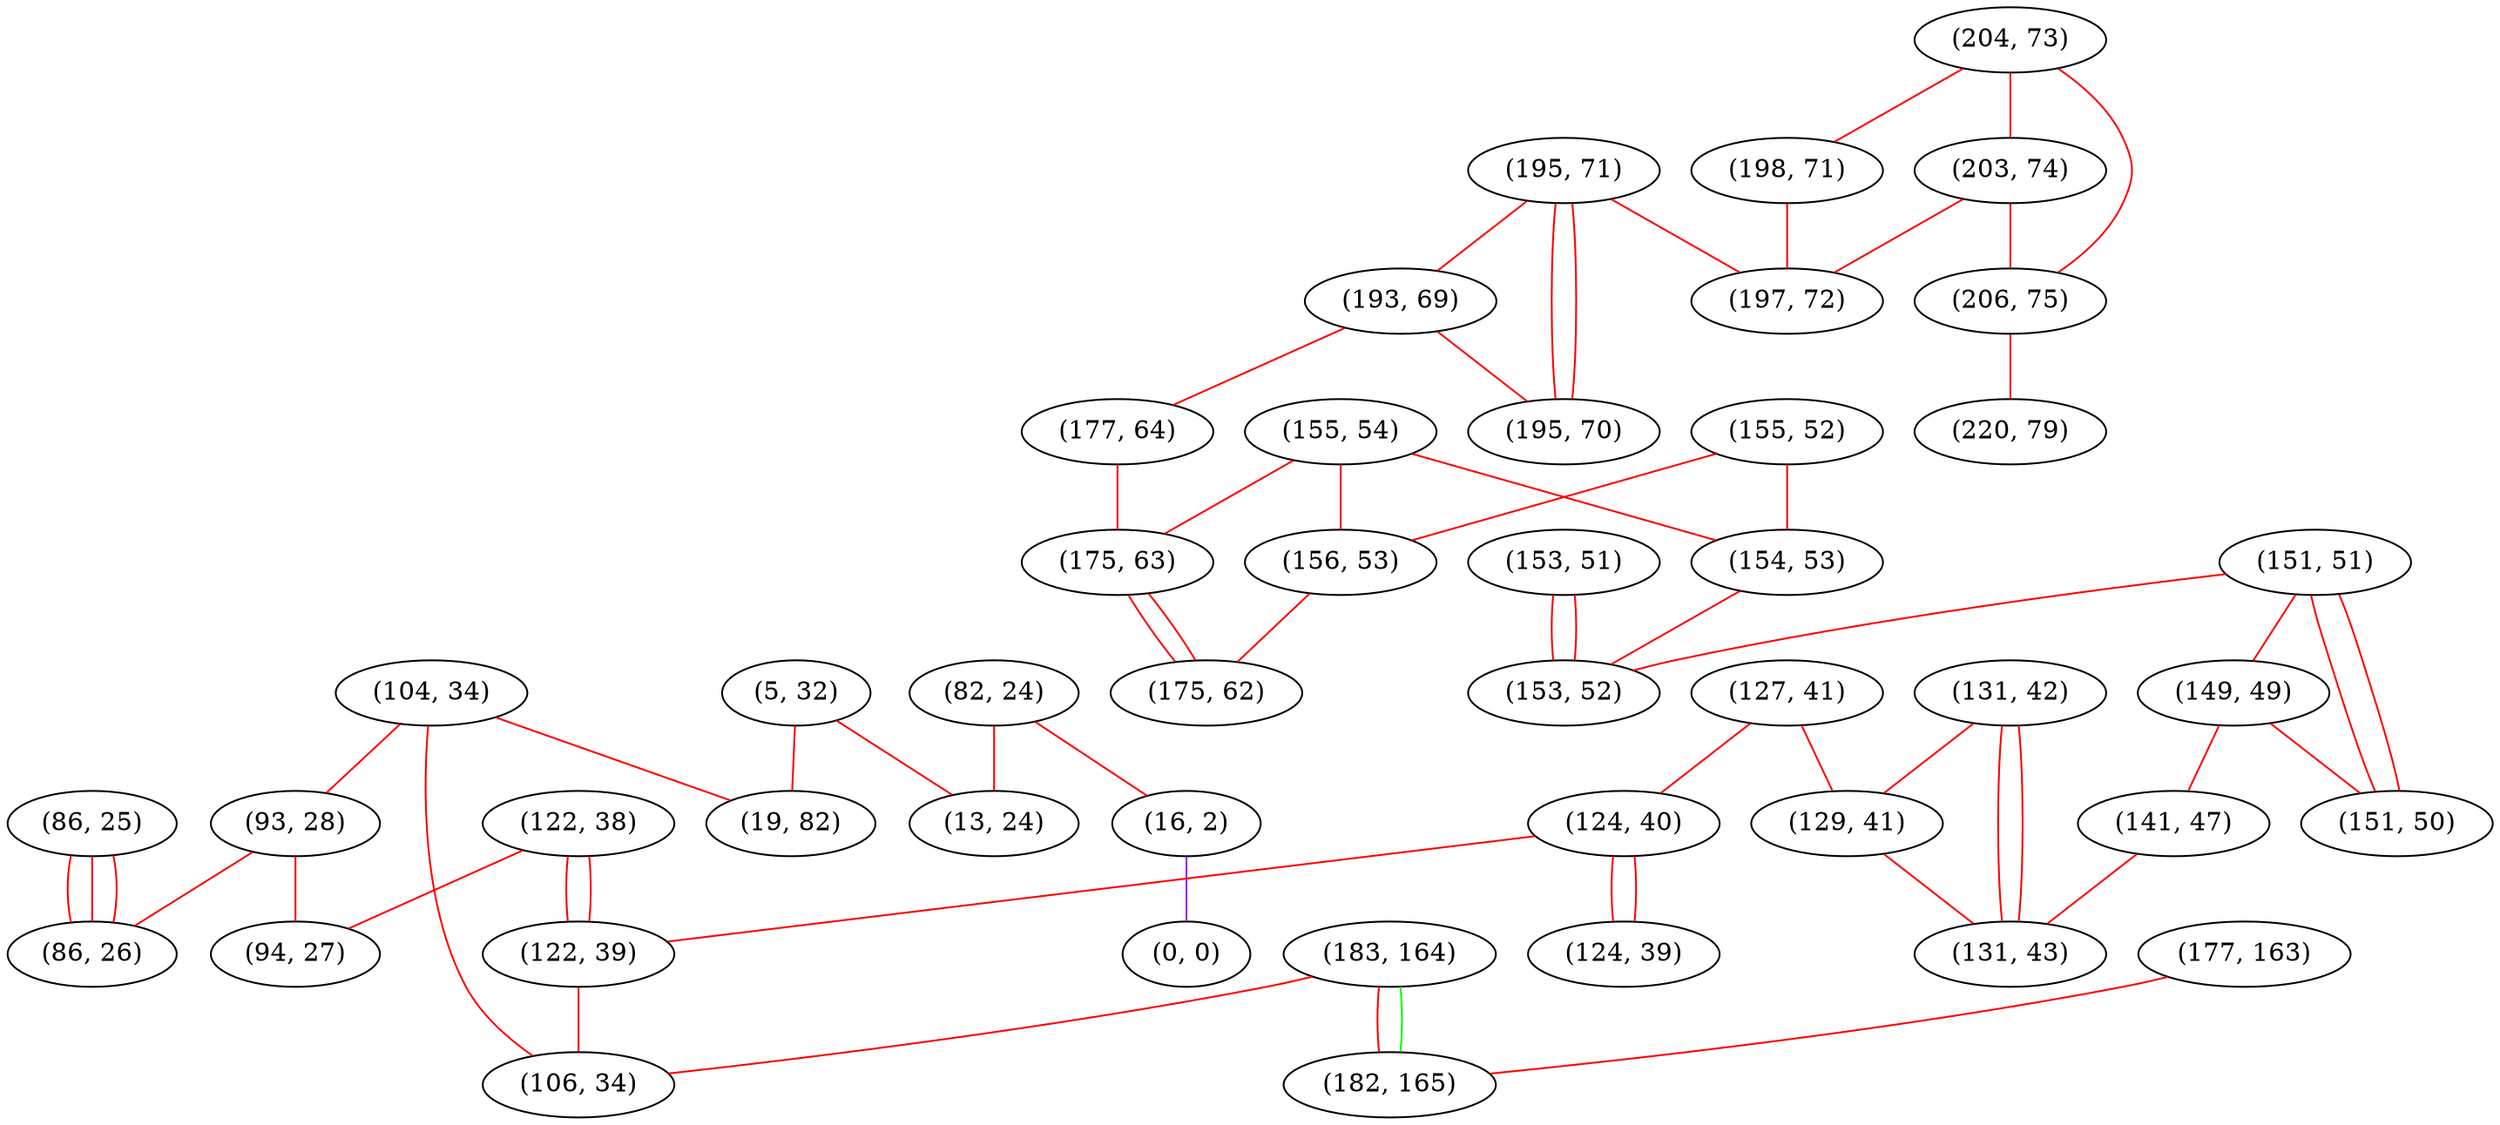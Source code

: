 graph "" {
"(183, 164)";
"(151, 51)";
"(155, 52)";
"(104, 34)";
"(127, 41)";
"(82, 24)";
"(131, 42)";
"(153, 51)";
"(16, 2)";
"(124, 40)";
"(5, 32)";
"(195, 71)";
"(149, 49)";
"(122, 38)";
"(204, 73)";
"(151, 50)";
"(86, 25)";
"(198, 71)";
"(203, 74)";
"(193, 69)";
"(129, 41)";
"(195, 70)";
"(122, 39)";
"(155, 54)";
"(106, 34)";
"(206, 75)";
"(93, 28)";
"(0, 0)";
"(13, 24)";
"(177, 64)";
"(86, 26)";
"(154, 53)";
"(197, 72)";
"(175, 63)";
"(156, 53)";
"(177, 163)";
"(153, 52)";
"(124, 39)";
"(94, 27)";
"(19, 82)";
"(175, 62)";
"(141, 47)";
"(131, 43)";
"(182, 165)";
"(220, 79)";
"(183, 164)" -- "(182, 165)"  [color=red, key=0, weight=1];
"(183, 164)" -- "(182, 165)"  [color=green, key=1, weight=2];
"(183, 164)" -- "(106, 34)"  [color=red, key=0, weight=1];
"(151, 51)" -- "(149, 49)"  [color=red, key=0, weight=1];
"(151, 51)" -- "(151, 50)"  [color=red, key=0, weight=1];
"(151, 51)" -- "(151, 50)"  [color=red, key=1, weight=1];
"(151, 51)" -- "(153, 52)"  [color=red, key=0, weight=1];
"(155, 52)" -- "(156, 53)"  [color=red, key=0, weight=1];
"(155, 52)" -- "(154, 53)"  [color=red, key=0, weight=1];
"(104, 34)" -- "(19, 82)"  [color=red, key=0, weight=1];
"(104, 34)" -- "(93, 28)"  [color=red, key=0, weight=1];
"(104, 34)" -- "(106, 34)"  [color=red, key=0, weight=1];
"(127, 41)" -- "(129, 41)"  [color=red, key=0, weight=1];
"(127, 41)" -- "(124, 40)"  [color=red, key=0, weight=1];
"(82, 24)" -- "(16, 2)"  [color=red, key=0, weight=1];
"(82, 24)" -- "(13, 24)"  [color=red, key=0, weight=1];
"(131, 42)" -- "(129, 41)"  [color=red, key=0, weight=1];
"(131, 42)" -- "(131, 43)"  [color=red, key=0, weight=1];
"(131, 42)" -- "(131, 43)"  [color=red, key=1, weight=1];
"(153, 51)" -- "(153, 52)"  [color=red, key=0, weight=1];
"(153, 51)" -- "(153, 52)"  [color=red, key=1, weight=1];
"(16, 2)" -- "(0, 0)"  [color=purple, key=0, weight=4];
"(124, 40)" -- "(122, 39)"  [color=red, key=0, weight=1];
"(124, 40)" -- "(124, 39)"  [color=red, key=0, weight=1];
"(124, 40)" -- "(124, 39)"  [color=red, key=1, weight=1];
"(5, 32)" -- "(19, 82)"  [color=red, key=0, weight=1];
"(5, 32)" -- "(13, 24)"  [color=red, key=0, weight=1];
"(195, 71)" -- "(193, 69)"  [color=red, key=0, weight=1];
"(195, 71)" -- "(195, 70)"  [color=red, key=0, weight=1];
"(195, 71)" -- "(195, 70)"  [color=red, key=1, weight=1];
"(195, 71)" -- "(197, 72)"  [color=red, key=0, weight=1];
"(149, 49)" -- "(141, 47)"  [color=red, key=0, weight=1];
"(149, 49)" -- "(151, 50)"  [color=red, key=0, weight=1];
"(122, 38)" -- "(122, 39)"  [color=red, key=0, weight=1];
"(122, 38)" -- "(122, 39)"  [color=red, key=1, weight=1];
"(122, 38)" -- "(94, 27)"  [color=red, key=0, weight=1];
"(204, 73)" -- "(206, 75)"  [color=red, key=0, weight=1];
"(204, 73)" -- "(203, 74)"  [color=red, key=0, weight=1];
"(204, 73)" -- "(198, 71)"  [color=red, key=0, weight=1];
"(86, 25)" -- "(86, 26)"  [color=red, key=0, weight=1];
"(86, 25)" -- "(86, 26)"  [color=red, key=1, weight=1];
"(86, 25)" -- "(86, 26)"  [color=red, key=2, weight=1];
"(198, 71)" -- "(197, 72)"  [color=red, key=0, weight=1];
"(203, 74)" -- "(206, 75)"  [color=red, key=0, weight=1];
"(203, 74)" -- "(197, 72)"  [color=red, key=0, weight=1];
"(193, 69)" -- "(177, 64)"  [color=red, key=0, weight=1];
"(193, 69)" -- "(195, 70)"  [color=red, key=0, weight=1];
"(129, 41)" -- "(131, 43)"  [color=red, key=0, weight=1];
"(122, 39)" -- "(106, 34)"  [color=red, key=0, weight=1];
"(155, 54)" -- "(156, 53)"  [color=red, key=0, weight=1];
"(155, 54)" -- "(154, 53)"  [color=red, key=0, weight=1];
"(155, 54)" -- "(175, 63)"  [color=red, key=0, weight=1];
"(206, 75)" -- "(220, 79)"  [color=red, key=0, weight=1];
"(93, 28)" -- "(94, 27)"  [color=red, key=0, weight=1];
"(93, 28)" -- "(86, 26)"  [color=red, key=0, weight=1];
"(177, 64)" -- "(175, 63)"  [color=red, key=0, weight=1];
"(154, 53)" -- "(153, 52)"  [color=red, key=0, weight=1];
"(175, 63)" -- "(175, 62)"  [color=red, key=0, weight=1];
"(175, 63)" -- "(175, 62)"  [color=red, key=1, weight=1];
"(156, 53)" -- "(175, 62)"  [color=red, key=0, weight=1];
"(177, 163)" -- "(182, 165)"  [color=red, key=0, weight=1];
"(141, 47)" -- "(131, 43)"  [color=red, key=0, weight=1];
}
